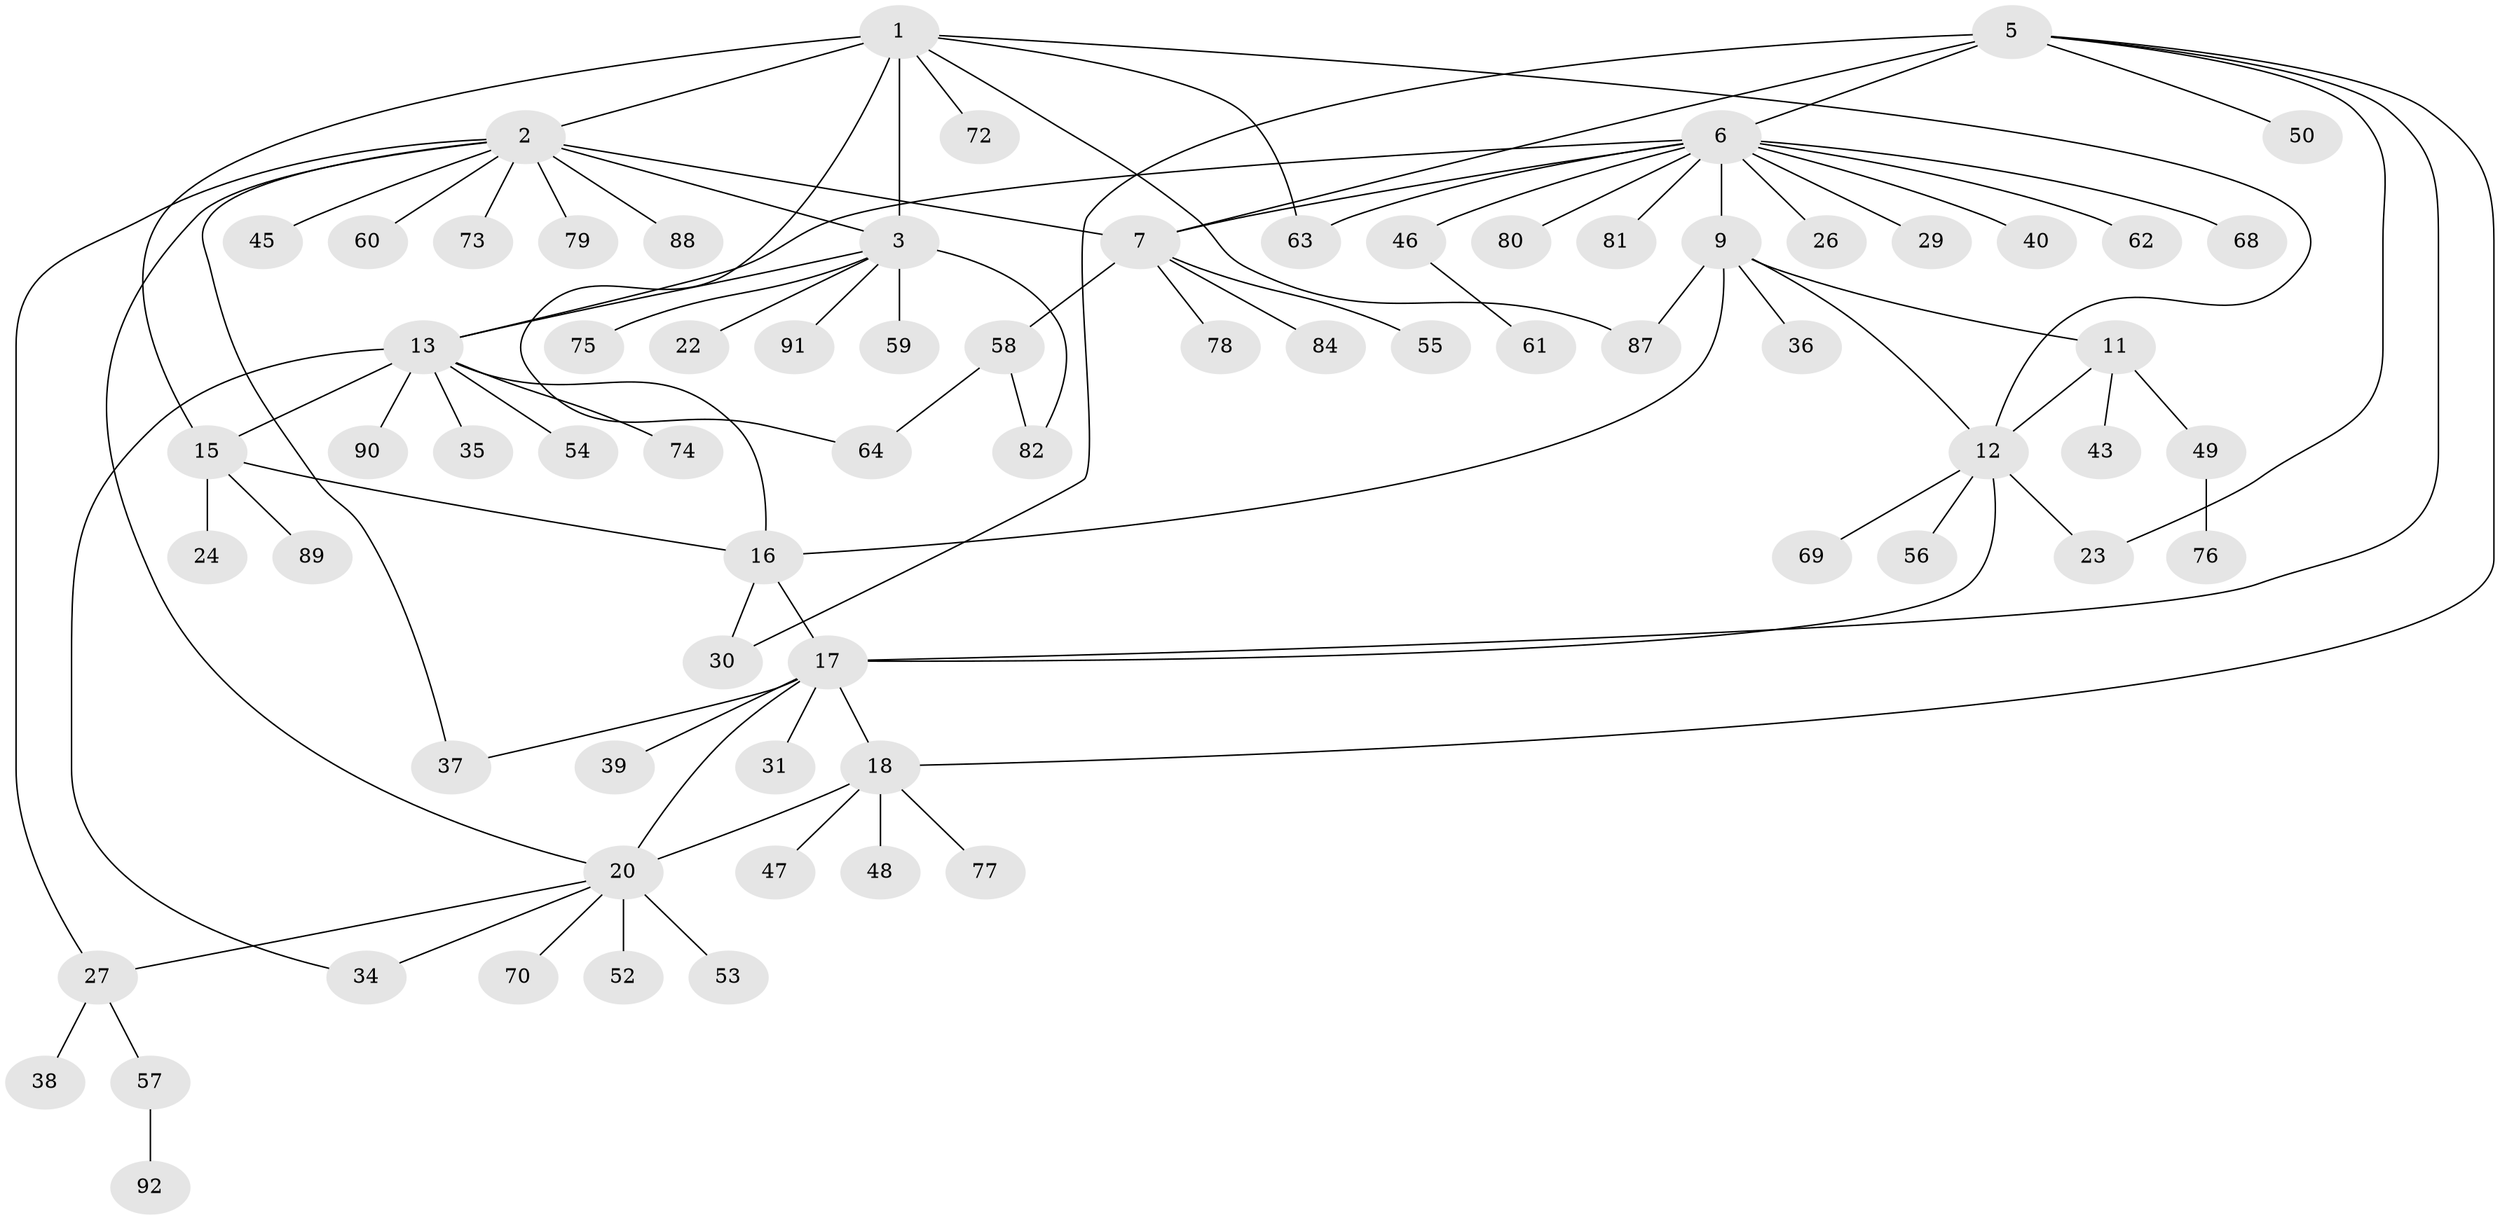 // Generated by graph-tools (version 1.1) at 2025/52/02/27/25 19:52:14]
// undirected, 71 vertices, 92 edges
graph export_dot {
graph [start="1"]
  node [color=gray90,style=filled];
  1 [super="+28"];
  2 [super="+65"];
  3 [super="+4"];
  5 [super="+41"];
  6 [super="+8"];
  7 [super="+25"];
  9 [super="+10"];
  11 [super="+83"];
  12 [super="+44"];
  13 [super="+14"];
  15 [super="+71"];
  16 [super="+85"];
  17 [super="+19"];
  18 [super="+21"];
  20 [super="+33"];
  22;
  23;
  24;
  26;
  27 [super="+42"];
  29 [super="+66"];
  30;
  31 [super="+32"];
  34;
  35;
  36;
  37;
  38;
  39;
  40;
  43;
  45;
  46 [super="+51"];
  47;
  48;
  49;
  50;
  52;
  53;
  54;
  55;
  56;
  57 [super="+86"];
  58 [super="+67"];
  59;
  60;
  61;
  62;
  63;
  64;
  68;
  69;
  70;
  72;
  73;
  74;
  75;
  76;
  77;
  78;
  79;
  80;
  81;
  82;
  84;
  87;
  88;
  89;
  90;
  91;
  92;
  1 -- 2;
  1 -- 3 [weight=2];
  1 -- 12;
  1 -- 72;
  1 -- 64;
  1 -- 87;
  1 -- 63;
  1 -- 15;
  2 -- 3 [weight=2];
  2 -- 7;
  2 -- 20;
  2 -- 27;
  2 -- 37;
  2 -- 45;
  2 -- 60;
  2 -- 73;
  2 -- 79;
  2 -- 88;
  3 -- 91;
  3 -- 75;
  3 -- 13;
  3 -- 82;
  3 -- 22;
  3 -- 59;
  5 -- 6 [weight=2];
  5 -- 7;
  5 -- 23;
  5 -- 30;
  5 -- 50;
  5 -- 18;
  5 -- 17;
  6 -- 7 [weight=2];
  6 -- 9;
  6 -- 13;
  6 -- 29;
  6 -- 40;
  6 -- 63;
  6 -- 80;
  6 -- 68;
  6 -- 46;
  6 -- 81;
  6 -- 26;
  6 -- 62;
  7 -- 55;
  7 -- 58;
  7 -- 78;
  7 -- 84;
  9 -- 11 [weight=2];
  9 -- 12 [weight=2];
  9 -- 16;
  9 -- 36;
  9 -- 87;
  11 -- 12;
  11 -- 43;
  11 -- 49;
  12 -- 23;
  12 -- 56;
  12 -- 69;
  12 -- 17;
  13 -- 15 [weight=2];
  13 -- 16 [weight=2];
  13 -- 34;
  13 -- 74;
  13 -- 35;
  13 -- 54;
  13 -- 90;
  15 -- 16;
  15 -- 24;
  15 -- 89;
  16 -- 30;
  16 -- 17;
  17 -- 18 [weight=2];
  17 -- 20 [weight=2];
  17 -- 31;
  17 -- 39;
  17 -- 37;
  18 -- 20;
  18 -- 47;
  18 -- 48;
  18 -- 77;
  20 -- 34;
  20 -- 52;
  20 -- 53;
  20 -- 70;
  20 -- 27;
  27 -- 38;
  27 -- 57;
  46 -- 61;
  49 -- 76;
  57 -- 92;
  58 -- 64;
  58 -- 82;
}
